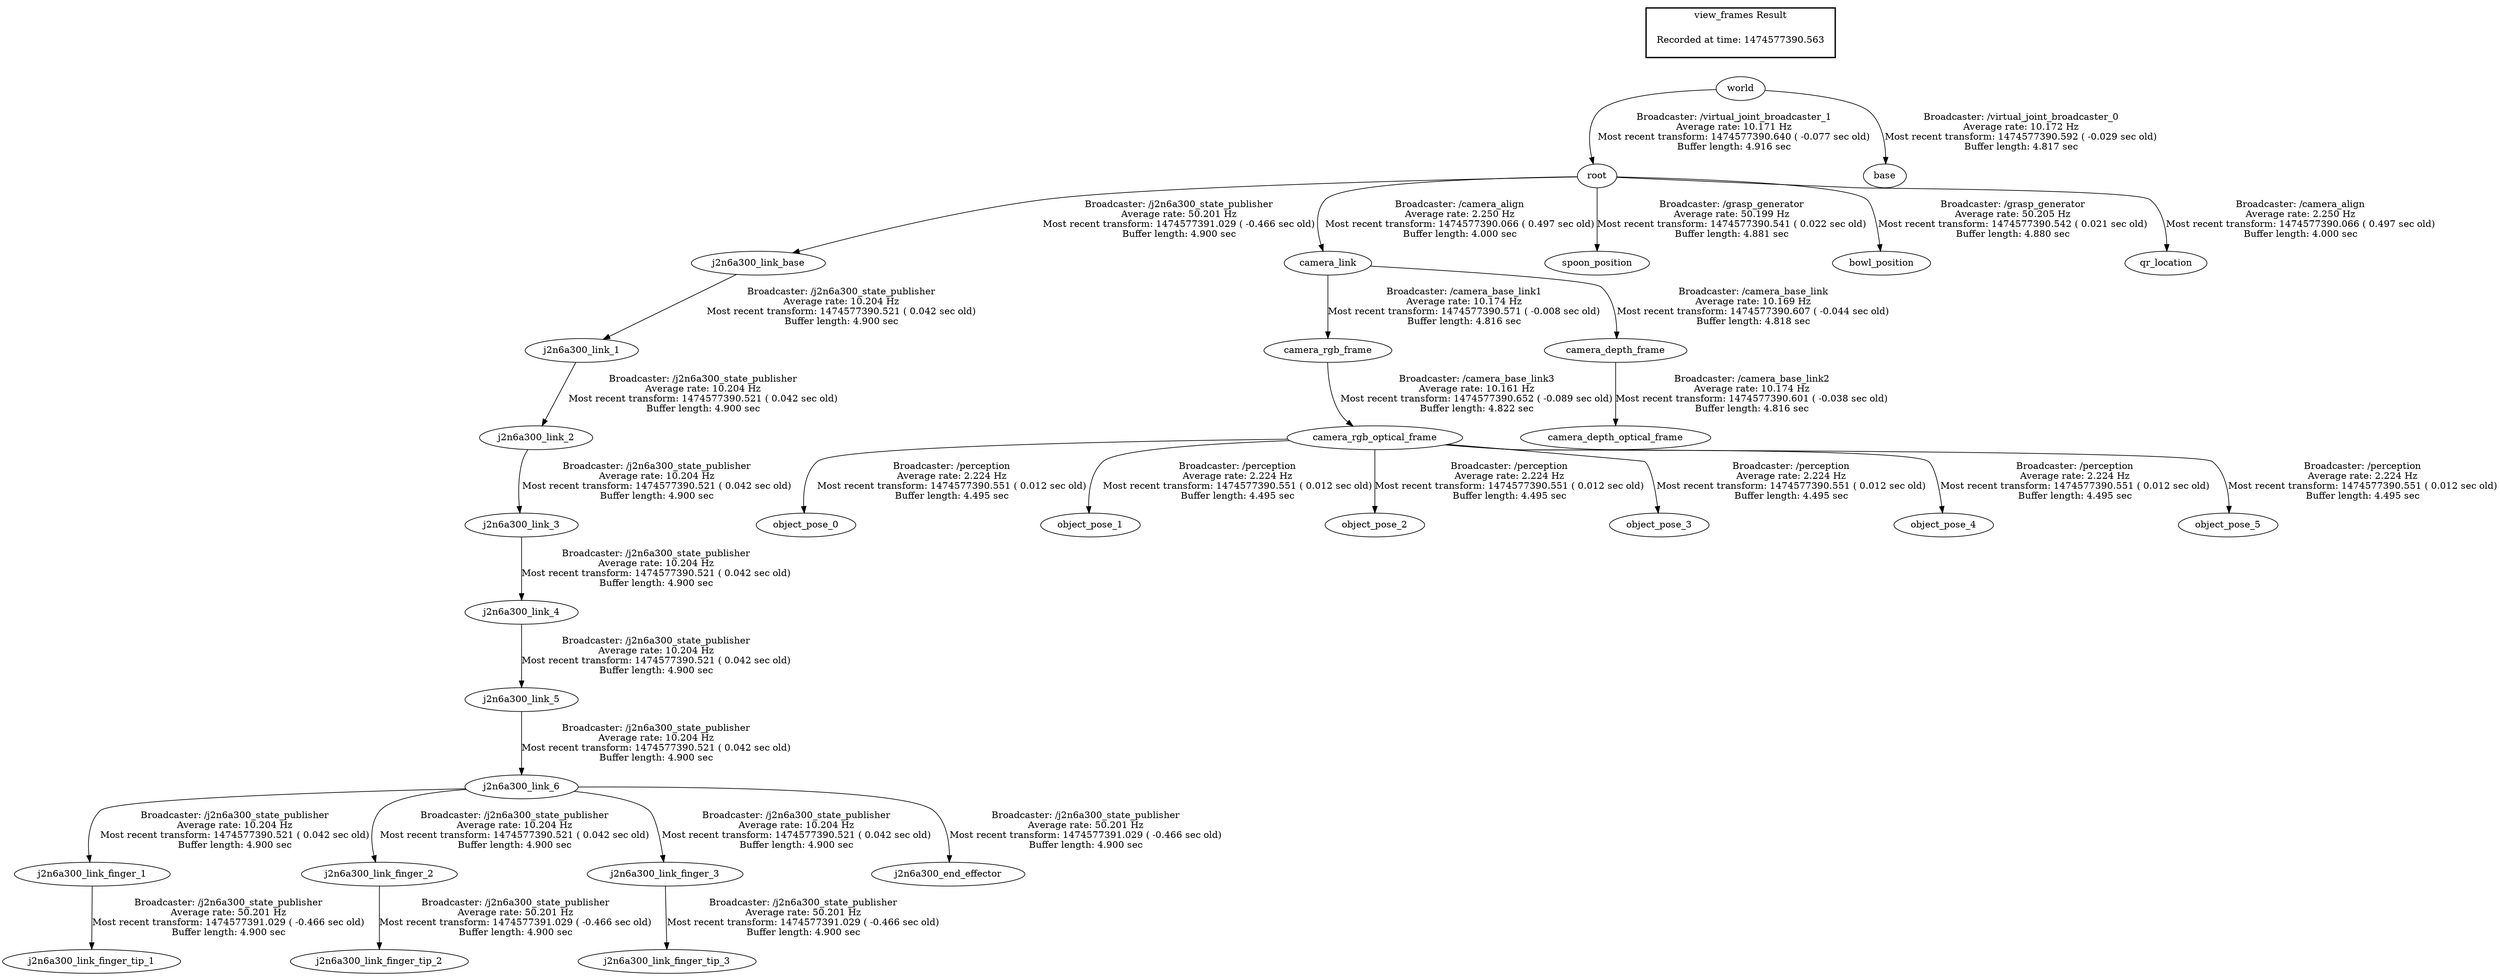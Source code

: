 digraph G {
"world" -> "root"[label="Broadcaster: /virtual_joint_broadcaster_1\nAverage rate: 10.171 Hz\nMost recent transform: 1474577390.640 ( -0.077 sec old)\nBuffer length: 4.916 sec\n"];
"j2n6a300_link_base" -> "j2n6a300_link_1"[label="Broadcaster: /j2n6a300_state_publisher\nAverage rate: 10.204 Hz\nMost recent transform: 1474577390.521 ( 0.042 sec old)\nBuffer length: 4.900 sec\n"];
"root" -> "j2n6a300_link_base"[label="Broadcaster: /j2n6a300_state_publisher\nAverage rate: 50.201 Hz\nMost recent transform: 1474577391.029 ( -0.466 sec old)\nBuffer length: 4.900 sec\n"];
"j2n6a300_link_1" -> "j2n6a300_link_2"[label="Broadcaster: /j2n6a300_state_publisher\nAverage rate: 10.204 Hz\nMost recent transform: 1474577390.521 ( 0.042 sec old)\nBuffer length: 4.900 sec\n"];
"j2n6a300_link_2" -> "j2n6a300_link_3"[label="Broadcaster: /j2n6a300_state_publisher\nAverage rate: 10.204 Hz\nMost recent transform: 1474577390.521 ( 0.042 sec old)\nBuffer length: 4.900 sec\n"];
"j2n6a300_link_3" -> "j2n6a300_link_4"[label="Broadcaster: /j2n6a300_state_publisher\nAverage rate: 10.204 Hz\nMost recent transform: 1474577390.521 ( 0.042 sec old)\nBuffer length: 4.900 sec\n"];
"j2n6a300_link_4" -> "j2n6a300_link_5"[label="Broadcaster: /j2n6a300_state_publisher\nAverage rate: 10.204 Hz\nMost recent transform: 1474577390.521 ( 0.042 sec old)\nBuffer length: 4.900 sec\n"];
"j2n6a300_link_5" -> "j2n6a300_link_6"[label="Broadcaster: /j2n6a300_state_publisher\nAverage rate: 10.204 Hz\nMost recent transform: 1474577390.521 ( 0.042 sec old)\nBuffer length: 4.900 sec\n"];
"j2n6a300_link_6" -> "j2n6a300_link_finger_1"[label="Broadcaster: /j2n6a300_state_publisher\nAverage rate: 10.204 Hz\nMost recent transform: 1474577390.521 ( 0.042 sec old)\nBuffer length: 4.900 sec\n"];
"j2n6a300_link_6" -> "j2n6a300_link_finger_2"[label="Broadcaster: /j2n6a300_state_publisher\nAverage rate: 10.204 Hz\nMost recent transform: 1474577390.521 ( 0.042 sec old)\nBuffer length: 4.900 sec\n"];
"j2n6a300_link_6" -> "j2n6a300_link_finger_3"[label="Broadcaster: /j2n6a300_state_publisher\nAverage rate: 10.204 Hz\nMost recent transform: 1474577390.521 ( 0.042 sec old)\nBuffer length: 4.900 sec\n"];
"j2n6a300_link_6" -> "j2n6a300_end_effector"[label="Broadcaster: /j2n6a300_state_publisher\nAverage rate: 50.201 Hz\nMost recent transform: 1474577391.029 ( -0.466 sec old)\nBuffer length: 4.900 sec\n"];
"j2n6a300_link_finger_1" -> "j2n6a300_link_finger_tip_1"[label="Broadcaster: /j2n6a300_state_publisher\nAverage rate: 50.201 Hz\nMost recent transform: 1474577391.029 ( -0.466 sec old)\nBuffer length: 4.900 sec\n"];
"j2n6a300_link_finger_2" -> "j2n6a300_link_finger_tip_2"[label="Broadcaster: /j2n6a300_state_publisher\nAverage rate: 50.201 Hz\nMost recent transform: 1474577391.029 ( -0.466 sec old)\nBuffer length: 4.900 sec\n"];
"j2n6a300_link_finger_3" -> "j2n6a300_link_finger_tip_3"[label="Broadcaster: /j2n6a300_state_publisher\nAverage rate: 50.201 Hz\nMost recent transform: 1474577391.029 ( -0.466 sec old)\nBuffer length: 4.900 sec\n"];
"camera_link" -> "camera_rgb_frame"[label="Broadcaster: /camera_base_link1\nAverage rate: 10.174 Hz\nMost recent transform: 1474577390.571 ( -0.008 sec old)\nBuffer length: 4.816 sec\n"];
"root" -> "camera_link"[label="Broadcaster: /camera_align\nAverage rate: 2.250 Hz\nMost recent transform: 1474577390.066 ( 0.497 sec old)\nBuffer length: 4.000 sec\n"];
"root" -> "spoon_position"[label="Broadcaster: /grasp_generator\nAverage rate: 50.199 Hz\nMost recent transform: 1474577390.541 ( 0.022 sec old)\nBuffer length: 4.881 sec\n"];
"root" -> "bowl_position"[label="Broadcaster: /grasp_generator\nAverage rate: 50.205 Hz\nMost recent transform: 1474577390.542 ( 0.021 sec old)\nBuffer length: 4.880 sec\n"];
"world" -> "base"[label="Broadcaster: /virtual_joint_broadcaster_0\nAverage rate: 10.172 Hz\nMost recent transform: 1474577390.592 ( -0.029 sec old)\nBuffer length: 4.817 sec\n"];
"camera_depth_frame" -> "camera_depth_optical_frame"[label="Broadcaster: /camera_base_link2\nAverage rate: 10.174 Hz\nMost recent transform: 1474577390.601 ( -0.038 sec old)\nBuffer length: 4.816 sec\n"];
"camera_link" -> "camera_depth_frame"[label="Broadcaster: /camera_base_link\nAverage rate: 10.169 Hz\nMost recent transform: 1474577390.607 ( -0.044 sec old)\nBuffer length: 4.818 sec\n"];
"camera_rgb_frame" -> "camera_rgb_optical_frame"[label="Broadcaster: /camera_base_link3\nAverage rate: 10.161 Hz\nMost recent transform: 1474577390.652 ( -0.089 sec old)\nBuffer length: 4.822 sec\n"];
"camera_rgb_optical_frame" -> "object_pose_0"[label="Broadcaster: /perception\nAverage rate: 2.224 Hz\nMost recent transform: 1474577390.551 ( 0.012 sec old)\nBuffer length: 4.495 sec\n"];
"camera_rgb_optical_frame" -> "object_pose_1"[label="Broadcaster: /perception\nAverage rate: 2.224 Hz\nMost recent transform: 1474577390.551 ( 0.012 sec old)\nBuffer length: 4.495 sec\n"];
"camera_rgb_optical_frame" -> "object_pose_2"[label="Broadcaster: /perception\nAverage rate: 2.224 Hz\nMost recent transform: 1474577390.551 ( 0.012 sec old)\nBuffer length: 4.495 sec\n"];
"camera_rgb_optical_frame" -> "object_pose_3"[label="Broadcaster: /perception\nAverage rate: 2.224 Hz\nMost recent transform: 1474577390.551 ( 0.012 sec old)\nBuffer length: 4.495 sec\n"];
"camera_rgb_optical_frame" -> "object_pose_4"[label="Broadcaster: /perception\nAverage rate: 2.224 Hz\nMost recent transform: 1474577390.551 ( 0.012 sec old)\nBuffer length: 4.495 sec\n"];
"camera_rgb_optical_frame" -> "object_pose_5"[label="Broadcaster: /perception\nAverage rate: 2.224 Hz\nMost recent transform: 1474577390.551 ( 0.012 sec old)\nBuffer length: 4.495 sec\n"];
"root" -> "qr_location"[label="Broadcaster: /camera_align\nAverage rate: 2.250 Hz\nMost recent transform: 1474577390.066 ( 0.497 sec old)\nBuffer length: 4.000 sec\n"];
edge [style=invis];
 subgraph cluster_legend { style=bold; color=black; label ="view_frames Result";
"Recorded at time: 1474577390.563"[ shape=plaintext ] ;
 }->"world";
}